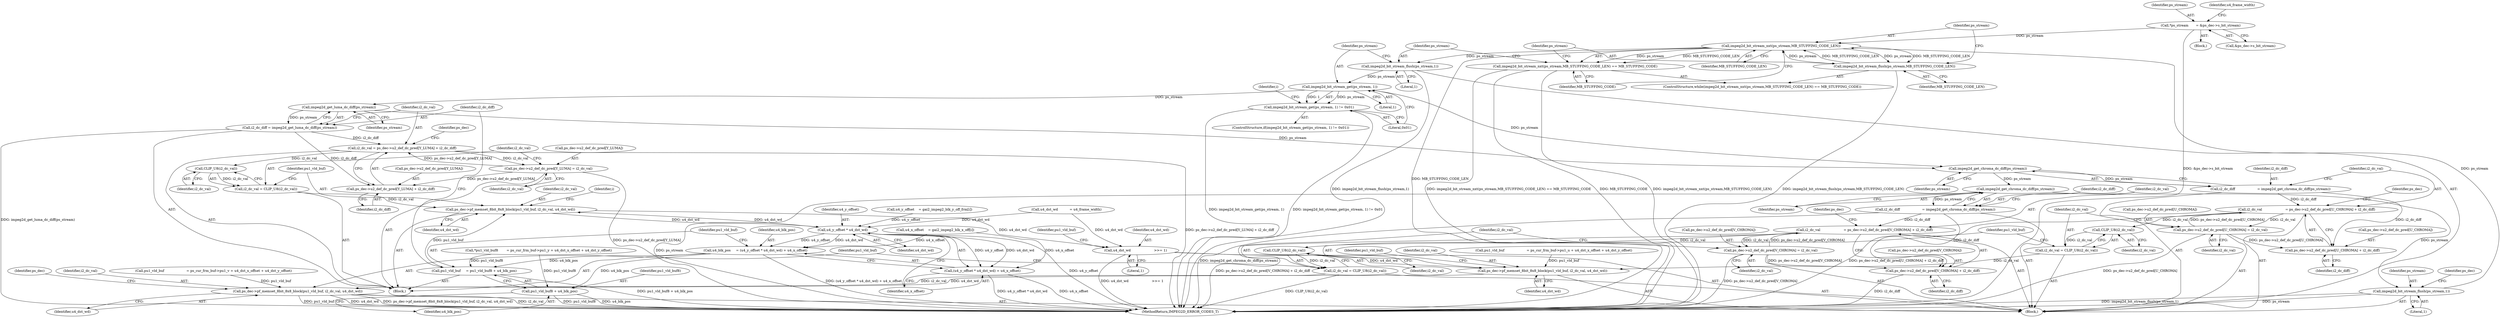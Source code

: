 digraph "0_Android_ffab15eb80630dc799eb410855c93525b75233c3_1@pointer" {
"1000125" [label="(Call,*ps_stream       = &ps_dec->s_bit_stream)"];
"1000207" [label="(Call,impeg2d_bit_stream_nxt(ps_stream,MB_STUFFING_CODE_LEN))"];
"1000206" [label="(Call,impeg2d_bit_stream_nxt(ps_stream,MB_STUFFING_CODE_LEN) == MB_STUFFING_CODE)"];
"1000211" [label="(Call,impeg2d_bit_stream_flush(ps_stream,MB_STUFFING_CODE_LEN))"];
"1000214" [label="(Call,impeg2d_bit_stream_flush(ps_stream,1))"];
"1000219" [label="(Call,impeg2d_bit_stream_get(ps_stream, 1))"];
"1000218" [label="(Call,impeg2d_bit_stream_get(ps_stream, 1) != 0x01)"];
"1000258" [label="(Call,impeg2d_get_luma_dc_diff(ps_stream))"];
"1000256" [label="(Call,i2_dc_diff = impeg2d_get_luma_dc_diff(ps_stream))"];
"1000260" [label="(Call,i2_dc_val = ps_dec->u2_def_dc_pred[Y_LUMA] + i2_dc_diff)"];
"1000269" [label="(Call,ps_dec->u2_def_dc_pred[Y_LUMA] = i2_dc_val)"];
"1000262" [label="(Call,ps_dec->u2_def_dc_pred[Y_LUMA] + i2_dc_diff)"];
"1000278" [label="(Call,CLIP_U8(i2_dc_val))"];
"1000276" [label="(Call,i2_dc_val = CLIP_U8(i2_dc_val))"];
"1000280" [label="(Call,ps_dec->pf_memset_8bit_8x8_block(pu1_vld_buf, i2_dc_val, u4_dst_wd))"];
"1000247" [label="(Call,u4_y_offset * u4_dst_wd)"];
"1000244" [label="(Call,u4_blk_pos     = (u4_y_offset * u4_dst_wd) + u4_x_offset)"];
"1000251" [label="(Call,pu1_vld_buf     = pu1_vld_buf8 + u4_blk_pos)"];
"1000253" [label="(Call,pu1_vld_buf8 + u4_blk_pos)"];
"1000246" [label="(Call,(u4_y_offset * u4_dst_wd) + u4_x_offset)"];
"1000290" [label="(Call,u4_dst_wd                      >>= 1)"];
"1000326" [label="(Call,ps_dec->pf_memset_8bit_8x8_block(pu1_vld_buf, i2_dc_val, u4_dst_wd))"];
"1000363" [label="(Call,ps_dec->pf_memset_8bit_8x8_block(pu1_vld_buf, i2_dc_val, u4_dst_wd))"];
"1000304" [label="(Call,impeg2d_get_chroma_dc_diff(ps_stream))"];
"1000302" [label="(Call,i2_dc_diff                     = impeg2d_get_chroma_dc_diff(ps_stream))"];
"1000306" [label="(Call,i2_dc_val                      = ps_dec->u2_def_dc_pred[U_CHROMA] + i2_dc_diff)"];
"1000315" [label="(Call,ps_dec->u2_def_dc_pred[U_CHROMA] = i2_dc_val)"];
"1000308" [label="(Call,ps_dec->u2_def_dc_pred[U_CHROMA] + i2_dc_diff)"];
"1000324" [label="(Call,CLIP_U8(i2_dc_val))"];
"1000322" [label="(Call,i2_dc_val = CLIP_U8(i2_dc_val))"];
"1000341" [label="(Call,impeg2d_get_chroma_dc_diff(ps_stream))"];
"1000339" [label="(Call,i2_dc_diff                     = impeg2d_get_chroma_dc_diff(ps_stream))"];
"1000343" [label="(Call,i2_dc_val                      = ps_dec->u2_def_dc_pred[V_CHROMA] + i2_dc_diff)"];
"1000352" [label="(Call,ps_dec->u2_def_dc_pred[V_CHROMA] = i2_dc_val)"];
"1000345" [label="(Call,ps_dec->u2_def_dc_pred[V_CHROMA] + i2_dc_diff)"];
"1000361" [label="(Call,CLIP_U8(i2_dc_val))"];
"1000359" [label="(Call,i2_dc_val = CLIP_U8(i2_dc_val))"];
"1000409" [label="(Call,impeg2d_bit_stream_flush(ps_stream,1))"];
"1000430" [label="(MethodReturn,IMPEG2D_ERROR_CODES_T)"];
"1000345" [label="(Call,ps_dec->u2_def_dc_pred[V_CHROMA] + i2_dc_diff)"];
"1000365" [label="(Identifier,i2_dc_val)"];
"1000222" [label="(Literal,0x01)"];
"1000216" [label="(Literal,1)"];
"1000341" [label="(Call,impeg2d_get_chroma_dc_diff(ps_stream))"];
"1000318" [label="(Identifier,ps_dec)"];
"1000315" [label="(Call,ps_dec->u2_def_dc_pred[U_CHROMA] = i2_dc_val)"];
"1000269" [label="(Call,ps_dec->u2_def_dc_pred[Y_LUMA] = i2_dc_val)"];
"1000328" [label="(Identifier,i2_dc_val)"];
"1000307" [label="(Identifier,i2_dc_val)"];
"1000316" [label="(Call,ps_dec->u2_def_dc_pred[U_CHROMA])"];
"1000258" [label="(Call,impeg2d_get_luma_dc_diff(ps_stream))"];
"1000226" [label="(Identifier,i)"];
"1000321" [label="(Identifier,i2_dc_val)"];
"1000329" [label="(Identifier,u4_dst_wd)"];
"1000214" [label="(Call,impeg2d_bit_stream_flush(ps_stream,1))"];
"1000220" [label="(Identifier,ps_stream)"];
"1000323" [label="(Identifier,i2_dc_val)"];
"1000291" [label="(Identifier,u4_dst_wd)"];
"1000280" [label="(Call,ps_dec->pf_memset_8bit_8x8_block(pu1_vld_buf, i2_dc_val, u4_dst_wd))"];
"1000330" [label="(Call,pu1_vld_buf                     = ps_cur_frm_buf->pu1_v + u4_dst_x_offset + u4_dst_y_offset)"];
"1000306" [label="(Call,i2_dc_val                      = ps_dec->u2_def_dc_pred[U_CHROMA] + i2_dc_diff)"];
"1000206" [label="(Call,impeg2d_bit_stream_nxt(ps_stream,MB_STUFFING_CODE_LEN) == MB_STUFFING_CODE)"];
"1000215" [label="(Identifier,ps_stream)"];
"1000363" [label="(Call,ps_dec->pf_memset_8bit_8x8_block(pu1_vld_buf, i2_dc_val, u4_dst_wd))"];
"1000208" [label="(Identifier,ps_stream)"];
"1000270" [label="(Call,ps_dec->u2_def_dc_pred[Y_LUMA])"];
"1000253" [label="(Call,pu1_vld_buf8 + u4_blk_pos)"];
"1000302" [label="(Call,i2_dc_diff                     = impeg2d_get_chroma_dc_diff(ps_stream))"];
"1000272" [label="(Identifier,ps_dec)"];
"1000251" [label="(Call,pu1_vld_buf     = pu1_vld_buf8 + u4_blk_pos)"];
"1000314" [label="(Identifier,i2_dc_diff)"];
"1000126" [label="(Identifier,ps_stream)"];
"1000411" [label="(Literal,1)"];
"1000360" [label="(Identifier,i2_dc_val)"];
"1000268" [label="(Identifier,i2_dc_diff)"];
"1000309" [label="(Call,ps_dec->u2_def_dc_pred[U_CHROMA])"];
"1000217" [label="(ControlStructure,if(impeg2d_bit_stream_get(ps_stream, 1) != 0x01))"];
"1000262" [label="(Call,ps_dec->u2_def_dc_pred[Y_LUMA] + i2_dc_diff)"];
"1000256" [label="(Call,i2_dc_diff = impeg2d_get_luma_dc_diff(ps_stream))"];
"1000304" [label="(Call,impeg2d_get_chroma_dc_diff(ps_stream))"];
"1000283" [label="(Identifier,u4_dst_wd)"];
"1000213" [label="(Identifier,MB_STUFFING_CODE_LEN)"];
"1000353" [label="(Call,ps_dec->u2_def_dc_pred[V_CHROMA])"];
"1000303" [label="(Identifier,i2_dc_diff)"];
"1000257" [label="(Identifier,i2_dc_diff)"];
"1000250" [label="(Identifier,u4_x_offset)"];
"1000212" [label="(Identifier,ps_stream)"];
"1000249" [label="(Identifier,u4_dst_wd)"];
"1000352" [label="(Call,ps_dec->u2_def_dc_pred[V_CHROMA] = i2_dc_val)"];
"1000239" [label="(Call,u4_y_offset    = gai2_impeg2_blk_y_off_frm[i])"];
"1000361" [label="(Call,CLIP_U8(i2_dc_val))"];
"1000281" [label="(Identifier,pu1_vld_buf)"];
"1000218" [label="(Call,impeg2d_bit_stream_get(ps_stream, 1) != 0x01)"];
"1000322" [label="(Call,i2_dc_val = CLIP_U8(i2_dc_val))"];
"1000221" [label="(Literal,1)"];
"1000192" [label="(Call,*pu1_vld_buf8        = ps_cur_frm_buf->pu1_y + u4_dst_x_offset + u4_dst_y_offset)"];
"1000276" [label="(Call,i2_dc_val = CLIP_U8(i2_dc_val))"];
"1000327" [label="(Identifier,pu1_vld_buf)"];
"1000255" [label="(Identifier,u4_blk_pos)"];
"1000260" [label="(Call,i2_dc_val = ps_dec->u2_def_dc_pred[Y_LUMA] + i2_dc_diff)"];
"1000346" [label="(Call,ps_dec->u2_def_dc_pred[V_CHROMA])"];
"1000244" [label="(Call,u4_blk_pos     = (u4_y_offset * u4_dst_wd) + u4_x_offset)"];
"1000277" [label="(Identifier,i2_dc_val)"];
"1000210" [label="(Identifier,MB_STUFFING_CODE)"];
"1000233" [label="(Block,)"];
"1000366" [label="(Identifier,u4_dst_wd)"];
"1000219" [label="(Call,impeg2d_bit_stream_get(ps_stream, 1))"];
"1000207" [label="(Call,impeg2d_bit_stream_nxt(ps_stream,MB_STUFFING_CODE_LEN))"];
"1000232" [label="(Identifier,i)"];
"1000246" [label="(Call,(u4_y_offset * u4_dst_wd) + u4_x_offset)"];
"1000362" [label="(Identifier,i2_dc_val)"];
"1000202" [label="(Call,u4_dst_wd           = u4_frame_width)"];
"1000369" [label="(Identifier,ps_dec)"];
"1000275" [label="(Identifier,i2_dc_val)"];
"1000305" [label="(Identifier,ps_stream)"];
"1000343" [label="(Call,i2_dc_val                      = ps_dec->u2_def_dc_pred[V_CHROMA] + i2_dc_diff)"];
"1000125" [label="(Call,*ps_stream       = &ps_dec->s_bit_stream)"];
"1000355" [label="(Identifier,ps_dec)"];
"1000245" [label="(Identifier,u4_blk_pos)"];
"1000308" [label="(Call,ps_dec->u2_def_dc_pred[U_CHROMA] + i2_dc_diff)"];
"1000290" [label="(Call,u4_dst_wd                      >>= 1)"];
"1000293" [label="(Call,pu1_vld_buf                     = ps_cur_frm_buf->pu1_u + u4_dst_x_offset + u4_dst_y_offset)"];
"1000351" [label="(Identifier,i2_dc_diff)"];
"1000359" [label="(Call,i2_dc_val = CLIP_U8(i2_dc_val))"];
"1000247" [label="(Call,u4_y_offset * u4_dst_wd)"];
"1000340" [label="(Identifier,i2_dc_diff)"];
"1000127" [label="(Call,&ps_dec->s_bit_stream)"];
"1000234" [label="(Call,u4_x_offset    = gai2_impeg2_blk_x_off[i])"];
"1000294" [label="(Identifier,pu1_vld_buf)"];
"1000248" [label="(Identifier,u4_y_offset)"];
"1000263" [label="(Call,ps_dec->u2_def_dc_pred[Y_LUMA])"];
"1000344" [label="(Identifier,i2_dc_val)"];
"1000292" [label="(Literal,1)"];
"1000415" [label="(Identifier,ps_dec)"];
"1000325" [label="(Identifier,i2_dc_val)"];
"1000326" [label="(Call,ps_dec->pf_memset_8bit_8x8_block(pu1_vld_buf, i2_dc_val, u4_dst_wd))"];
"1000324" [label="(Call,CLIP_U8(i2_dc_val))"];
"1000254" [label="(Identifier,pu1_vld_buf8)"];
"1000339" [label="(Call,i2_dc_diff                     = impeg2d_get_chroma_dc_diff(ps_stream))"];
"1000282" [label="(Identifier,i2_dc_val)"];
"1000342" [label="(Identifier,ps_stream)"];
"1000409" [label="(Call,impeg2d_bit_stream_flush(ps_stream,1))"];
"1000410" [label="(Identifier,ps_stream)"];
"1000331" [label="(Identifier,pu1_vld_buf)"];
"1000364" [label="(Identifier,pu1_vld_buf)"];
"1000278" [label="(Call,CLIP_U8(i2_dc_val))"];
"1000279" [label="(Identifier,i2_dc_val)"];
"1000261" [label="(Identifier,i2_dc_val)"];
"1000205" [label="(ControlStructure,while(impeg2d_bit_stream_nxt(ps_stream,MB_STUFFING_CODE_LEN) == MB_STUFFING_CODE))"];
"1000252" [label="(Identifier,pu1_vld_buf)"];
"1000211" [label="(Call,impeg2d_bit_stream_flush(ps_stream,MB_STUFFING_CODE_LEN))"];
"1000259" [label="(Identifier,ps_stream)"];
"1000115" [label="(Block,)"];
"1000358" [label="(Identifier,i2_dc_val)"];
"1000209" [label="(Identifier,MB_STUFFING_CODE_LEN)"];
"1000166" [label="(Block,)"];
"1000135" [label="(Identifier,u4_frame_width)"];
"1000125" -> "1000115"  [label="AST: "];
"1000125" -> "1000127"  [label="CFG: "];
"1000126" -> "1000125"  [label="AST: "];
"1000127" -> "1000125"  [label="AST: "];
"1000135" -> "1000125"  [label="CFG: "];
"1000125" -> "1000430"  [label="DDG: &ps_dec->s_bit_stream"];
"1000125" -> "1000207"  [label="DDG: ps_stream"];
"1000207" -> "1000206"  [label="AST: "];
"1000207" -> "1000209"  [label="CFG: "];
"1000208" -> "1000207"  [label="AST: "];
"1000209" -> "1000207"  [label="AST: "];
"1000210" -> "1000207"  [label="CFG: "];
"1000207" -> "1000430"  [label="DDG: MB_STUFFING_CODE_LEN"];
"1000207" -> "1000206"  [label="DDG: ps_stream"];
"1000207" -> "1000206"  [label="DDG: MB_STUFFING_CODE_LEN"];
"1000409" -> "1000207"  [label="DDG: ps_stream"];
"1000211" -> "1000207"  [label="DDG: ps_stream"];
"1000211" -> "1000207"  [label="DDG: MB_STUFFING_CODE_LEN"];
"1000207" -> "1000211"  [label="DDG: ps_stream"];
"1000207" -> "1000211"  [label="DDG: MB_STUFFING_CODE_LEN"];
"1000207" -> "1000214"  [label="DDG: ps_stream"];
"1000206" -> "1000205"  [label="AST: "];
"1000206" -> "1000210"  [label="CFG: "];
"1000210" -> "1000206"  [label="AST: "];
"1000212" -> "1000206"  [label="CFG: "];
"1000215" -> "1000206"  [label="CFG: "];
"1000206" -> "1000430"  [label="DDG: impeg2d_bit_stream_nxt(ps_stream,MB_STUFFING_CODE_LEN) == MB_STUFFING_CODE"];
"1000206" -> "1000430"  [label="DDG: MB_STUFFING_CODE"];
"1000206" -> "1000430"  [label="DDG: impeg2d_bit_stream_nxt(ps_stream,MB_STUFFING_CODE_LEN)"];
"1000211" -> "1000205"  [label="AST: "];
"1000211" -> "1000213"  [label="CFG: "];
"1000212" -> "1000211"  [label="AST: "];
"1000213" -> "1000211"  [label="AST: "];
"1000208" -> "1000211"  [label="CFG: "];
"1000211" -> "1000430"  [label="DDG: impeg2d_bit_stream_flush(ps_stream,MB_STUFFING_CODE_LEN)"];
"1000214" -> "1000166"  [label="AST: "];
"1000214" -> "1000216"  [label="CFG: "];
"1000215" -> "1000214"  [label="AST: "];
"1000216" -> "1000214"  [label="AST: "];
"1000220" -> "1000214"  [label="CFG: "];
"1000214" -> "1000430"  [label="DDG: impeg2d_bit_stream_flush(ps_stream,1)"];
"1000214" -> "1000219"  [label="DDG: ps_stream"];
"1000219" -> "1000218"  [label="AST: "];
"1000219" -> "1000221"  [label="CFG: "];
"1000220" -> "1000219"  [label="AST: "];
"1000221" -> "1000219"  [label="AST: "];
"1000222" -> "1000219"  [label="CFG: "];
"1000219" -> "1000218"  [label="DDG: ps_stream"];
"1000219" -> "1000218"  [label="DDG: 1"];
"1000219" -> "1000258"  [label="DDG: ps_stream"];
"1000219" -> "1000304"  [label="DDG: ps_stream"];
"1000218" -> "1000217"  [label="AST: "];
"1000218" -> "1000222"  [label="CFG: "];
"1000222" -> "1000218"  [label="AST: "];
"1000226" -> "1000218"  [label="CFG: "];
"1000218" -> "1000430"  [label="DDG: impeg2d_bit_stream_get(ps_stream, 1)"];
"1000218" -> "1000430"  [label="DDG: impeg2d_bit_stream_get(ps_stream, 1) != 0x01"];
"1000258" -> "1000256"  [label="AST: "];
"1000258" -> "1000259"  [label="CFG: "];
"1000259" -> "1000258"  [label="AST: "];
"1000256" -> "1000258"  [label="CFG: "];
"1000258" -> "1000256"  [label="DDG: ps_stream"];
"1000258" -> "1000304"  [label="DDG: ps_stream"];
"1000256" -> "1000233"  [label="AST: "];
"1000257" -> "1000256"  [label="AST: "];
"1000261" -> "1000256"  [label="CFG: "];
"1000256" -> "1000430"  [label="DDG: impeg2d_get_luma_dc_diff(ps_stream)"];
"1000256" -> "1000260"  [label="DDG: i2_dc_diff"];
"1000256" -> "1000262"  [label="DDG: i2_dc_diff"];
"1000260" -> "1000233"  [label="AST: "];
"1000260" -> "1000262"  [label="CFG: "];
"1000261" -> "1000260"  [label="AST: "];
"1000262" -> "1000260"  [label="AST: "];
"1000272" -> "1000260"  [label="CFG: "];
"1000260" -> "1000430"  [label="DDG: ps_dec->u2_def_dc_pred[Y_LUMA] + i2_dc_diff"];
"1000269" -> "1000260"  [label="DDG: ps_dec->u2_def_dc_pred[Y_LUMA]"];
"1000260" -> "1000269"  [label="DDG: i2_dc_val"];
"1000260" -> "1000278"  [label="DDG: i2_dc_val"];
"1000269" -> "1000233"  [label="AST: "];
"1000269" -> "1000275"  [label="CFG: "];
"1000270" -> "1000269"  [label="AST: "];
"1000275" -> "1000269"  [label="AST: "];
"1000277" -> "1000269"  [label="CFG: "];
"1000269" -> "1000430"  [label="DDG: ps_dec->u2_def_dc_pred[Y_LUMA]"];
"1000269" -> "1000262"  [label="DDG: ps_dec->u2_def_dc_pred[Y_LUMA]"];
"1000262" -> "1000268"  [label="CFG: "];
"1000263" -> "1000262"  [label="AST: "];
"1000268" -> "1000262"  [label="AST: "];
"1000278" -> "1000276"  [label="AST: "];
"1000278" -> "1000279"  [label="CFG: "];
"1000279" -> "1000278"  [label="AST: "];
"1000276" -> "1000278"  [label="CFG: "];
"1000278" -> "1000276"  [label="DDG: i2_dc_val"];
"1000276" -> "1000233"  [label="AST: "];
"1000277" -> "1000276"  [label="AST: "];
"1000281" -> "1000276"  [label="CFG: "];
"1000276" -> "1000280"  [label="DDG: i2_dc_val"];
"1000280" -> "1000233"  [label="AST: "];
"1000280" -> "1000283"  [label="CFG: "];
"1000281" -> "1000280"  [label="AST: "];
"1000282" -> "1000280"  [label="AST: "];
"1000283" -> "1000280"  [label="AST: "];
"1000232" -> "1000280"  [label="CFG: "];
"1000280" -> "1000247"  [label="DDG: u4_dst_wd"];
"1000251" -> "1000280"  [label="DDG: pu1_vld_buf"];
"1000247" -> "1000280"  [label="DDG: u4_dst_wd"];
"1000280" -> "1000290"  [label="DDG: u4_dst_wd"];
"1000247" -> "1000246"  [label="AST: "];
"1000247" -> "1000249"  [label="CFG: "];
"1000248" -> "1000247"  [label="AST: "];
"1000249" -> "1000247"  [label="AST: "];
"1000250" -> "1000247"  [label="CFG: "];
"1000247" -> "1000430"  [label="DDG: u4_y_offset"];
"1000247" -> "1000244"  [label="DDG: u4_y_offset"];
"1000247" -> "1000244"  [label="DDG: u4_dst_wd"];
"1000247" -> "1000246"  [label="DDG: u4_y_offset"];
"1000247" -> "1000246"  [label="DDG: u4_dst_wd"];
"1000239" -> "1000247"  [label="DDG: u4_y_offset"];
"1000202" -> "1000247"  [label="DDG: u4_dst_wd"];
"1000244" -> "1000233"  [label="AST: "];
"1000244" -> "1000246"  [label="CFG: "];
"1000245" -> "1000244"  [label="AST: "];
"1000246" -> "1000244"  [label="AST: "];
"1000252" -> "1000244"  [label="CFG: "];
"1000244" -> "1000430"  [label="DDG: (u4_y_offset * u4_dst_wd) + u4_x_offset"];
"1000234" -> "1000244"  [label="DDG: u4_x_offset"];
"1000244" -> "1000251"  [label="DDG: u4_blk_pos"];
"1000244" -> "1000253"  [label="DDG: u4_blk_pos"];
"1000251" -> "1000233"  [label="AST: "];
"1000251" -> "1000253"  [label="CFG: "];
"1000252" -> "1000251"  [label="AST: "];
"1000253" -> "1000251"  [label="AST: "];
"1000257" -> "1000251"  [label="CFG: "];
"1000251" -> "1000430"  [label="DDG: pu1_vld_buf8 + u4_blk_pos"];
"1000192" -> "1000251"  [label="DDG: pu1_vld_buf8"];
"1000253" -> "1000255"  [label="CFG: "];
"1000254" -> "1000253"  [label="AST: "];
"1000255" -> "1000253"  [label="AST: "];
"1000253" -> "1000430"  [label="DDG: u4_blk_pos"];
"1000253" -> "1000430"  [label="DDG: pu1_vld_buf8"];
"1000192" -> "1000253"  [label="DDG: pu1_vld_buf8"];
"1000246" -> "1000250"  [label="CFG: "];
"1000250" -> "1000246"  [label="AST: "];
"1000246" -> "1000430"  [label="DDG: u4_x_offset"];
"1000246" -> "1000430"  [label="DDG: u4_y_offset * u4_dst_wd"];
"1000234" -> "1000246"  [label="DDG: u4_x_offset"];
"1000290" -> "1000166"  [label="AST: "];
"1000290" -> "1000292"  [label="CFG: "];
"1000291" -> "1000290"  [label="AST: "];
"1000292" -> "1000290"  [label="AST: "];
"1000294" -> "1000290"  [label="CFG: "];
"1000290" -> "1000430"  [label="DDG: u4_dst_wd                      >>= 1"];
"1000202" -> "1000290"  [label="DDG: u4_dst_wd"];
"1000290" -> "1000326"  [label="DDG: u4_dst_wd"];
"1000326" -> "1000166"  [label="AST: "];
"1000326" -> "1000329"  [label="CFG: "];
"1000327" -> "1000326"  [label="AST: "];
"1000328" -> "1000326"  [label="AST: "];
"1000329" -> "1000326"  [label="AST: "];
"1000331" -> "1000326"  [label="CFG: "];
"1000293" -> "1000326"  [label="DDG: pu1_vld_buf"];
"1000322" -> "1000326"  [label="DDG: i2_dc_val"];
"1000326" -> "1000363"  [label="DDG: u4_dst_wd"];
"1000363" -> "1000166"  [label="AST: "];
"1000363" -> "1000366"  [label="CFG: "];
"1000364" -> "1000363"  [label="AST: "];
"1000365" -> "1000363"  [label="AST: "];
"1000366" -> "1000363"  [label="AST: "];
"1000369" -> "1000363"  [label="CFG: "];
"1000363" -> "1000430"  [label="DDG: i2_dc_val"];
"1000363" -> "1000430"  [label="DDG: pu1_vld_buf"];
"1000363" -> "1000430"  [label="DDG: u4_dst_wd"];
"1000363" -> "1000430"  [label="DDG: ps_dec->pf_memset_8bit_8x8_block(pu1_vld_buf, i2_dc_val, u4_dst_wd)"];
"1000330" -> "1000363"  [label="DDG: pu1_vld_buf"];
"1000359" -> "1000363"  [label="DDG: i2_dc_val"];
"1000304" -> "1000302"  [label="AST: "];
"1000304" -> "1000305"  [label="CFG: "];
"1000305" -> "1000304"  [label="AST: "];
"1000302" -> "1000304"  [label="CFG: "];
"1000304" -> "1000302"  [label="DDG: ps_stream"];
"1000304" -> "1000341"  [label="DDG: ps_stream"];
"1000302" -> "1000166"  [label="AST: "];
"1000303" -> "1000302"  [label="AST: "];
"1000307" -> "1000302"  [label="CFG: "];
"1000302" -> "1000306"  [label="DDG: i2_dc_diff"];
"1000302" -> "1000308"  [label="DDG: i2_dc_diff"];
"1000306" -> "1000166"  [label="AST: "];
"1000306" -> "1000308"  [label="CFG: "];
"1000307" -> "1000306"  [label="AST: "];
"1000308" -> "1000306"  [label="AST: "];
"1000318" -> "1000306"  [label="CFG: "];
"1000306" -> "1000430"  [label="DDG: ps_dec->u2_def_dc_pred[U_CHROMA] + i2_dc_diff"];
"1000315" -> "1000306"  [label="DDG: ps_dec->u2_def_dc_pred[U_CHROMA]"];
"1000306" -> "1000315"  [label="DDG: i2_dc_val"];
"1000306" -> "1000324"  [label="DDG: i2_dc_val"];
"1000315" -> "1000166"  [label="AST: "];
"1000315" -> "1000321"  [label="CFG: "];
"1000316" -> "1000315"  [label="AST: "];
"1000321" -> "1000315"  [label="AST: "];
"1000323" -> "1000315"  [label="CFG: "];
"1000315" -> "1000430"  [label="DDG: ps_dec->u2_def_dc_pred[U_CHROMA]"];
"1000315" -> "1000308"  [label="DDG: ps_dec->u2_def_dc_pred[U_CHROMA]"];
"1000308" -> "1000314"  [label="CFG: "];
"1000309" -> "1000308"  [label="AST: "];
"1000314" -> "1000308"  [label="AST: "];
"1000324" -> "1000322"  [label="AST: "];
"1000324" -> "1000325"  [label="CFG: "];
"1000325" -> "1000324"  [label="AST: "];
"1000322" -> "1000324"  [label="CFG: "];
"1000324" -> "1000322"  [label="DDG: i2_dc_val"];
"1000322" -> "1000166"  [label="AST: "];
"1000323" -> "1000322"  [label="AST: "];
"1000327" -> "1000322"  [label="CFG: "];
"1000341" -> "1000339"  [label="AST: "];
"1000341" -> "1000342"  [label="CFG: "];
"1000342" -> "1000341"  [label="AST: "];
"1000339" -> "1000341"  [label="CFG: "];
"1000341" -> "1000430"  [label="DDG: ps_stream"];
"1000341" -> "1000339"  [label="DDG: ps_stream"];
"1000341" -> "1000409"  [label="DDG: ps_stream"];
"1000339" -> "1000166"  [label="AST: "];
"1000340" -> "1000339"  [label="AST: "];
"1000344" -> "1000339"  [label="CFG: "];
"1000339" -> "1000430"  [label="DDG: impeg2d_get_chroma_dc_diff(ps_stream)"];
"1000339" -> "1000343"  [label="DDG: i2_dc_diff"];
"1000339" -> "1000345"  [label="DDG: i2_dc_diff"];
"1000343" -> "1000166"  [label="AST: "];
"1000343" -> "1000345"  [label="CFG: "];
"1000344" -> "1000343"  [label="AST: "];
"1000345" -> "1000343"  [label="AST: "];
"1000355" -> "1000343"  [label="CFG: "];
"1000343" -> "1000430"  [label="DDG: ps_dec->u2_def_dc_pred[V_CHROMA] + i2_dc_diff"];
"1000352" -> "1000343"  [label="DDG: ps_dec->u2_def_dc_pred[V_CHROMA]"];
"1000343" -> "1000352"  [label="DDG: i2_dc_val"];
"1000343" -> "1000361"  [label="DDG: i2_dc_val"];
"1000352" -> "1000166"  [label="AST: "];
"1000352" -> "1000358"  [label="CFG: "];
"1000353" -> "1000352"  [label="AST: "];
"1000358" -> "1000352"  [label="AST: "];
"1000360" -> "1000352"  [label="CFG: "];
"1000352" -> "1000430"  [label="DDG: ps_dec->u2_def_dc_pred[V_CHROMA]"];
"1000352" -> "1000345"  [label="DDG: ps_dec->u2_def_dc_pred[V_CHROMA]"];
"1000345" -> "1000351"  [label="CFG: "];
"1000346" -> "1000345"  [label="AST: "];
"1000351" -> "1000345"  [label="AST: "];
"1000345" -> "1000430"  [label="DDG: i2_dc_diff"];
"1000361" -> "1000359"  [label="AST: "];
"1000361" -> "1000362"  [label="CFG: "];
"1000362" -> "1000361"  [label="AST: "];
"1000359" -> "1000361"  [label="CFG: "];
"1000361" -> "1000359"  [label="DDG: i2_dc_val"];
"1000359" -> "1000166"  [label="AST: "];
"1000360" -> "1000359"  [label="AST: "];
"1000364" -> "1000359"  [label="CFG: "];
"1000359" -> "1000430"  [label="DDG: CLIP_U8(i2_dc_val)"];
"1000409" -> "1000166"  [label="AST: "];
"1000409" -> "1000411"  [label="CFG: "];
"1000410" -> "1000409"  [label="AST: "];
"1000411" -> "1000409"  [label="AST: "];
"1000415" -> "1000409"  [label="CFG: "];
"1000409" -> "1000430"  [label="DDG: impeg2d_bit_stream_flush(ps_stream,1)"];
"1000409" -> "1000430"  [label="DDG: ps_stream"];
}

